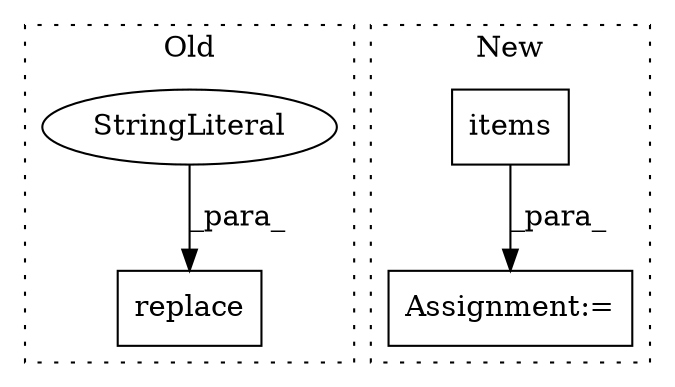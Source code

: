 digraph G {
subgraph cluster0 {
1 [label="replace" a="32" s="1542,1576" l="8,1" shape="box"];
3 [label="StringLiteral" a="45" s="1574" l="2" shape="ellipse"];
label = "Old";
style="dotted";
}
subgraph cluster1 {
2 [label="items" a="32" s="1746,1758" l="6,1" shape="box"];
4 [label="Assignment:=" a="7" s="1733" l="1" shape="box"];
label = "New";
style="dotted";
}
2 -> 4 [label="_para_"];
3 -> 1 [label="_para_"];
}